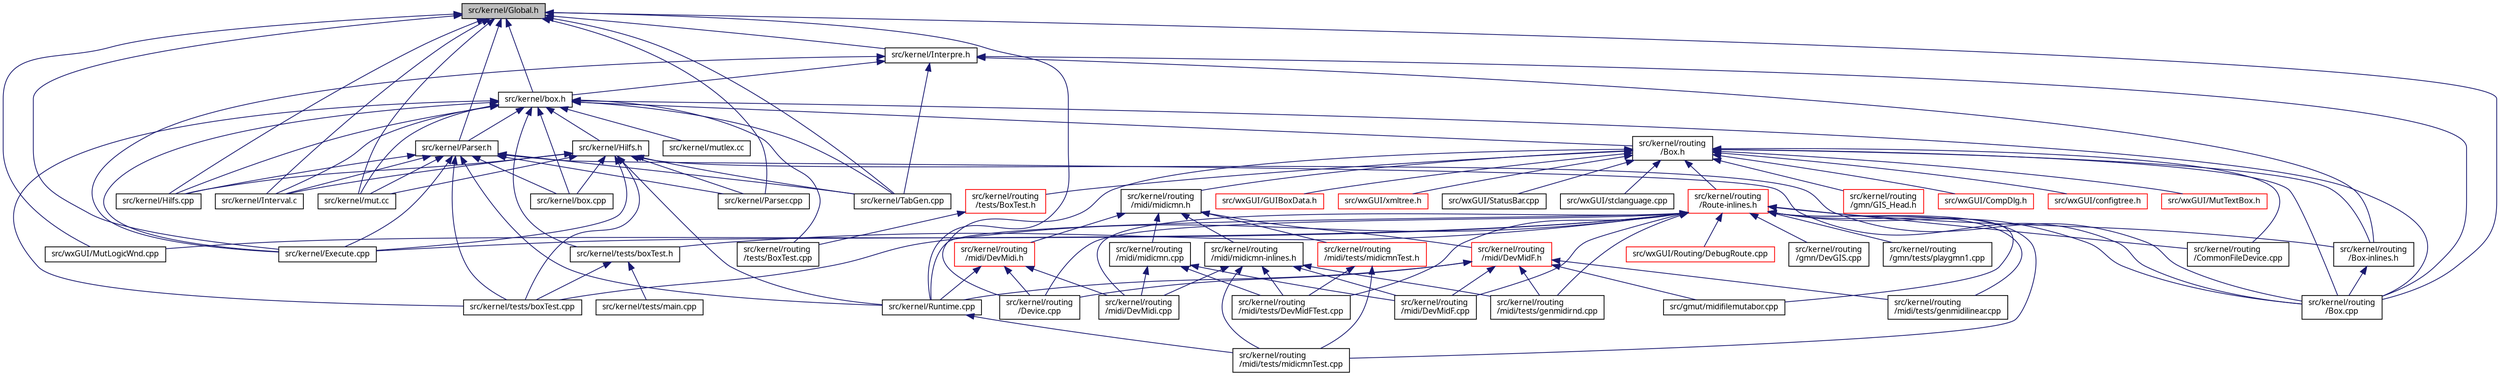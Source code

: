 digraph "src/kernel/Global.h"
{
  edge [fontname="Sans",fontsize="10",labelfontname="Sans",labelfontsize="10"];
  node [fontname="Sans",fontsize="10",shape=record];
  Node16 [label="src/kernel/Global.h",height=0.2,width=0.4,color="black", fillcolor="grey75", style="filled", fontcolor="black"];
  Node16 -> Node17 [dir="back",color="midnightblue",fontsize="10",style="solid",fontname="Sans"];
  Node17 [label="src/kernel/box.h",height=0.2,width=0.4,color="black", fillcolor="white", style="filled",URL="$dc/d19/box_8h.html",tooltip="Description: Collect all properties, which are used by boxes. "];
  Node17 -> Node18 [dir="back",color="midnightblue",fontsize="10",style="solid",fontname="Sans"];
  Node18 [label="src/kernel/routing\l/Box.h",height=0.2,width=0.4,color="black", fillcolor="white", style="filled",URL="$de/d0f/Box_8h.html",tooltip="Mutabor Box for C++. "];
  Node18 -> Node19 [dir="back",color="midnightblue",fontsize="10",style="solid",fontname="Sans"];
  Node19 [label="src/kernel/routing\l/midi/midicmn.h",height=0.2,width=0.4,color="black", fillcolor="white", style="filled",URL="$de/d21/midicmn_8h.html"];
  Node19 -> Node20 [dir="back",color="midnightblue",fontsize="10",style="solid",fontname="Sans"];
  Node20 [label="src/kernel/routing\l/midi/DevMidF.h",height=0.2,width=0.4,color="red", fillcolor="white", style="filled",URL="$da/d3c/DevMidF_8h.html"];
  Node20 -> Node21 [dir="back",color="midnightblue",fontsize="10",style="solid",fontname="Sans"];
  Node21 [label="src/gmut/midifilemutabor.cpp",height=0.2,width=0.4,color="black", fillcolor="white", style="filled",URL="$d1/d0d/midifilemutabor_8cpp.html"];
  Node20 -> Node22 [dir="back",color="midnightblue",fontsize="10",style="solid",fontname="Sans"];
  Node22 [label="src/kernel/routing\l/Device.cpp",height=0.2,width=0.4,color="black", fillcolor="white", style="filled",URL="$d2/dc0/Device_8cpp.html",tooltip="Devices for routing. "];
  Node20 -> Node23 [dir="back",color="midnightblue",fontsize="10",style="solid",fontname="Sans"];
  Node23 [label="src/kernel/routing\l/midi/DevMidF.cpp",height=0.2,width=0.4,color="black", fillcolor="white", style="filled",URL="$d0/d6b/DevMidF_8cpp.html",tooltip="MIDI-File as device. "];
  Node20 -> Node27 [dir="back",color="midnightblue",fontsize="10",style="solid",fontname="Sans"];
  Node27 [label="src/kernel/routing\l/midi/tests/genmidilinear.cpp",height=0.2,width=0.4,color="black", fillcolor="white", style="filled",URL="$db/dd6/genmidilinear_8cpp.html"];
  Node20 -> Node28 [dir="back",color="midnightblue",fontsize="10",style="solid",fontname="Sans"];
  Node28 [label="src/kernel/routing\l/midi/tests/genmidirnd.cpp",height=0.2,width=0.4,color="black", fillcolor="white", style="filled",URL="$dd/d2d/genmidirnd_8cpp.html"];
  Node20 -> Node29 [dir="back",color="midnightblue",fontsize="10",style="solid",fontname="Sans"];
  Node29 [label="src/kernel/Runtime.cpp",height=0.2,width=0.4,color="black", fillcolor="white", style="filled",URL="$db/d80/Runtime_8cpp.html"];
  Node29 -> Node30 [dir="back",color="midnightblue",fontsize="10",style="solid",fontname="Sans"];
  Node30 [label="src/kernel/routing\l/midi/tests/midicmnTest.cpp",height=0.2,width=0.4,color="black", fillcolor="white", style="filled",URL="$d8/d59/midicmnTest_8cpp.html"];
  Node19 -> Node92 [dir="back",color="midnightblue",fontsize="10",style="solid",fontname="Sans"];
  Node92 [label="src/kernel/routing\l/midi/DevMidi.h",height=0.2,width=0.4,color="red", fillcolor="white", style="filled",URL="$d4/da2/DevMidi_8h.html",tooltip="Classes for midi port. "];
  Node92 -> Node22 [dir="back",color="midnightblue",fontsize="10",style="solid",fontname="Sans"];
  Node92 -> Node93 [dir="back",color="midnightblue",fontsize="10",style="solid",fontname="Sans"];
  Node93 [label="src/kernel/routing\l/midi/DevMidi.cpp",height=0.2,width=0.4,color="black", fillcolor="white", style="filled",URL="$df/d8f/DevMidi_8cpp.html",tooltip="Midi Port IO (Mutabor layer) "];
  Node92 -> Node29 [dir="back",color="midnightblue",fontsize="10",style="solid",fontname="Sans"];
  Node19 -> Node96 [dir="back",color="midnightblue",fontsize="10",style="solid",fontname="Sans"];
  Node96 [label="src/kernel/routing\l/midi/midicmn-inlines.h",height=0.2,width=0.4,color="black", fillcolor="white", style="filled",URL="$d9/d34/midicmn-inlines_8h.html"];
  Node96 -> Node23 [dir="back",color="midnightblue",fontsize="10",style="solid",fontname="Sans"];
  Node96 -> Node93 [dir="back",color="midnightblue",fontsize="10",style="solid",fontname="Sans"];
  Node96 -> Node25 [dir="back",color="midnightblue",fontsize="10",style="solid",fontname="Sans"];
  Node25 [label="src/kernel/routing\l/midi/tests/DevMidFTest.cpp",height=0.2,width=0.4,color="black", fillcolor="white", style="filled",URL="$d9/d99/DevMidFTest_8cpp.html"];
  Node96 -> Node28 [dir="back",color="midnightblue",fontsize="10",style="solid",fontname="Sans"];
  Node96 -> Node30 [dir="back",color="midnightblue",fontsize="10",style="solid",fontname="Sans"];
  Node19 -> Node97 [dir="back",color="midnightblue",fontsize="10",style="solid",fontname="Sans"];
  Node97 [label="src/kernel/routing\l/midi/midicmn.cpp",height=0.2,width=0.4,color="black", fillcolor="white", style="filled",URL="$d3/d0f/midicmn_8cpp.html"];
  Node97 -> Node23 [dir="back",color="midnightblue",fontsize="10",style="solid",fontname="Sans"];
  Node97 -> Node93 [dir="back",color="midnightblue",fontsize="10",style="solid",fontname="Sans"];
  Node97 -> Node25 [dir="back",color="midnightblue",fontsize="10",style="solid",fontname="Sans"];
  Node19 -> Node98 [dir="back",color="midnightblue",fontsize="10",style="solid",fontname="Sans"];
  Node98 [label="src/kernel/routing\l/midi/tests/midicmnTest.h",height=0.2,width=0.4,color="red", fillcolor="white", style="filled",URL="$dd/d56/midicmnTest_8h.html"];
  Node98 -> Node25 [dir="back",color="midnightblue",fontsize="10",style="solid",fontname="Sans"];
  Node98 -> Node30 [dir="back",color="midnightblue",fontsize="10",style="solid",fontname="Sans"];
  Node18 -> Node99 [dir="back",color="midnightblue",fontsize="10",style="solid",fontname="Sans"];
  Node99 [label="src/kernel/routing\l/Route-inlines.h",height=0.2,width=0.4,color="red", fillcolor="white", style="filled",URL="$d2/d2c/Route-inlines_8h.html"];
  Node99 -> Node21 [dir="back",color="midnightblue",fontsize="10",style="solid",fontname="Sans"];
  Node99 -> Node100 [dir="back",color="midnightblue",fontsize="10",style="solid",fontname="Sans"];
  Node100 [label="src/kernel/Execute.cpp",height=0.2,width=0.4,color="black", fillcolor="white", style="filled",URL="$df/d23/Execute_8cpp.html"];
  Node99 -> Node101 [dir="back",color="midnightblue",fontsize="10",style="solid",fontname="Sans"];
  Node101 [label="src/kernel/routing\l/Box-inlines.h",height=0.2,width=0.4,color="black", fillcolor="white", style="filled",URL="$d6/d9a/Box-inlines_8h.html"];
  Node101 -> Node102 [dir="back",color="midnightblue",fontsize="10",style="solid",fontname="Sans"];
  Node102 [label="src/kernel/routing\l/Box.cpp",height=0.2,width=0.4,color="black", fillcolor="white", style="filled",URL="$dd/dc6/Box_8cpp.html",tooltip="Devices for routing. "];
  Node99 -> Node102 [dir="back",color="midnightblue",fontsize="10",style="solid",fontname="Sans"];
  Node99 -> Node103 [dir="back",color="midnightblue",fontsize="10",style="solid",fontname="Sans"];
  Node103 [label="src/kernel/routing\l/CommonFileDevice.cpp",height=0.2,width=0.4,color="black", fillcolor="white", style="filled",URL="$dc/d72/CommonFileDevice_8cpp.html"];
  Node99 -> Node63 [dir="back",color="midnightblue",fontsize="10",style="solid",fontname="Sans"];
  Node63 [label="src/wxGUI/Routing/DebugRoute.cpp",height=0.2,width=0.4,color="red", fillcolor="white", style="filled",URL="$dc/de8/wxGUI_2Routing_2DebugRoute_8cpp.html",tooltip="Debug functions for routing system. "];
  Node99 -> Node22 [dir="back",color="midnightblue",fontsize="10",style="solid",fontname="Sans"];
  Node99 -> Node104 [dir="back",color="midnightblue",fontsize="10",style="solid",fontname="Sans"];
  Node104 [label="src/kernel/routing\l/gmn/DevGIS.cpp",height=0.2,width=0.4,color="black", fillcolor="white", style="filled",URL="$db/d78/DevGIS_8cpp.html",tooltip="GUIDO Music Notation file. "];
  Node99 -> Node105 [dir="back",color="midnightblue",fontsize="10",style="solid",fontname="Sans"];
  Node105 [label="src/kernel/routing\l/gmn/tests/playgmn1.cpp",height=0.2,width=0.4,color="black", fillcolor="white", style="filled",URL="$d3/d06/playgmn1_8cpp.html"];
  Node99 -> Node23 [dir="back",color="midnightblue",fontsize="10",style="solid",fontname="Sans"];
  Node99 -> Node93 [dir="back",color="midnightblue",fontsize="10",style="solid",fontname="Sans"];
  Node99 -> Node25 [dir="back",color="midnightblue",fontsize="10",style="solid",fontname="Sans"];
  Node99 -> Node27 [dir="back",color="midnightblue",fontsize="10",style="solid",fontname="Sans"];
  Node99 -> Node28 [dir="back",color="midnightblue",fontsize="10",style="solid",fontname="Sans"];
  Node99 -> Node30 [dir="back",color="midnightblue",fontsize="10",style="solid",fontname="Sans"];
  Node99 -> Node29 [dir="back",color="midnightblue",fontsize="10",style="solid",fontname="Sans"];
  Node99 -> Node110 [dir="back",color="midnightblue",fontsize="10",style="solid",fontname="Sans"];
  Node110 [label="src/kernel/tests/boxTest.h",height=0.2,width=0.4,color="black", fillcolor="white", style="filled",URL="$dc/d2f/boxTest_8h.html"];
  Node110 -> Node111 [dir="back",color="midnightblue",fontsize="10",style="solid",fontname="Sans"];
  Node111 [label="src/kernel/tests/boxTest.cpp",height=0.2,width=0.4,color="black", fillcolor="white", style="filled",URL="$d1/da7/boxTest_8cpp.html"];
  Node110 -> Node112 [dir="back",color="midnightblue",fontsize="10",style="solid",fontname="Sans"];
  Node112 [label="src/kernel/tests/main.cpp",height=0.2,width=0.4,color="black", fillcolor="white", style="filled",URL="$d5/dd0/kernel_2tests_2main_8cpp.html",tooltip="cppunit main program "];
  Node99 -> Node111 [dir="back",color="midnightblue",fontsize="10",style="solid",fontname="Sans"];
  Node99 -> Node56 [dir="back",color="midnightblue",fontsize="10",style="solid",fontname="Sans"];
  Node56 [label="src/wxGUI/MutLogicWnd.cpp",height=0.2,width=0.4,color="black", fillcolor="white", style="filled",URL="$df/d11/MutLogicWnd_8cpp.html",tooltip="Logic window. "];
  Node18 -> Node101 [dir="back",color="midnightblue",fontsize="10",style="solid",fontname="Sans"];
  Node18 -> Node102 [dir="back",color="midnightblue",fontsize="10",style="solid",fontname="Sans"];
  Node18 -> Node103 [dir="back",color="midnightblue",fontsize="10",style="solid",fontname="Sans"];
  Node18 -> Node114 [dir="back",color="midnightblue",fontsize="10",style="solid",fontname="Sans"];
  Node114 [label="src/kernel/routing\l/gmn/GIS_Head.h",height=0.2,width=0.4,color="red", fillcolor="white", style="filled",URL="$d1/db5/GIS__Head_8h.html",tooltip="Description. "];
  Node18 -> Node22 [dir="back",color="midnightblue",fontsize="10",style="solid",fontname="Sans"];
  Node18 -> Node118 [dir="back",color="midnightblue",fontsize="10",style="solid",fontname="Sans"];
  Node118 [label="src/kernel/routing\l/tests/BoxTest.h",height=0.2,width=0.4,color="red", fillcolor="white", style="filled",URL="$df/d01/BoxTest_8h.html"];
  Node118 -> Node119 [dir="back",color="midnightblue",fontsize="10",style="solid",fontname="Sans"];
  Node119 [label="src/kernel/routing\l/tests/BoxTest.cpp",height=0.2,width=0.4,color="black", fillcolor="white", style="filled",URL="$db/d0a/BoxTest_8cpp.html"];
  Node18 -> Node120 [dir="back",color="midnightblue",fontsize="10",style="solid",fontname="Sans"];
  Node120 [label="src/wxGUI/CompDlg.h",height=0.2,width=0.4,color="red", fillcolor="white", style="filled",URL="$d4/d7c/CompDlg_8h.html",tooltip="Compilation dialog box. "];
  Node18 -> Node122 [dir="back",color="midnightblue",fontsize="10",style="solid",fontname="Sans"];
  Node122 [label="src/wxGUI/configtree.h",height=0.2,width=0.4,color="red", fillcolor="white", style="filled",URL="$d5/d6b/configtree_8h.html"];
  Node18 -> Node124 [dir="back",color="midnightblue",fontsize="10",style="solid",fontname="Sans"];
  Node124 [label="src/wxGUI/MutTextBox.h",height=0.2,width=0.4,color="red", fillcolor="white", style="filled",URL="$de/d3b/MutTextBox_8h.html",tooltip="Textbox for Lists. "];
  Node18 -> Node127 [dir="back",color="midnightblue",fontsize="10",style="solid",fontname="Sans"];
  Node127 [label="src/wxGUI/GUIBoxData.h",height=0.2,width=0.4,color="red", fillcolor="white", style="filled",URL="$d5/df7/GUIBoxData_8h.html"];
  Node18 -> Node128 [dir="back",color="midnightblue",fontsize="10",style="solid",fontname="Sans"];
  Node128 [label="src/wxGUI/xmltree.h",height=0.2,width=0.4,color="red", fillcolor="white", style="filled",URL="$d8/d53/xmltree_8h.html"];
  Node18 -> Node130 [dir="back",color="midnightblue",fontsize="10",style="solid",fontname="Sans"];
  Node130 [label="src/wxGUI/StatusBar.cpp",height=0.2,width=0.4,color="black", fillcolor="white", style="filled",URL="$d5/de4/StatusBar_8cpp.html"];
  Node18 -> Node131 [dir="back",color="midnightblue",fontsize="10",style="solid",fontname="Sans"];
  Node131 [label="src/wxGUI/stclanguage.cpp",height=0.2,width=0.4,color="black", fillcolor="white", style="filled",URL="$dc/d0c/stclanguage_8cpp.html"];
  Node17 -> Node132 [dir="back",color="midnightblue",fontsize="10",style="solid",fontname="Sans"];
  Node132 [label="src/kernel/box.cpp",height=0.2,width=0.4,color="black", fillcolor="white", style="filled",URL="$d1/dce/box_8cpp.html",tooltip="Box data structures and management functions. "];
  Node17 -> Node133 [dir="back",color="midnightblue",fontsize="10",style="solid",fontname="Sans"];
  Node133 [label="src/kernel/Parser.h",height=0.2,width=0.4,color="black", fillcolor="white", style="filled",URL="$d6/d0c/Parser_8h.html"];
  Node133 -> Node132 [dir="back",color="midnightblue",fontsize="10",style="solid",fontname="Sans"];
  Node133 -> Node100 [dir="back",color="midnightblue",fontsize="10",style="solid",fontname="Sans"];
  Node133 -> Node134 [dir="back",color="midnightblue",fontsize="10",style="solid",fontname="Sans"];
  Node134 [label="src/kernel/Hilfs.cpp",height=0.2,width=0.4,color="black", fillcolor="white", style="filled",URL="$da/d02/Hilfs_8cpp.html",tooltip="Heap management. "];
  Node133 -> Node135 [dir="back",color="midnightblue",fontsize="10",style="solid",fontname="Sans"];
  Node135 [label="src/kernel/Interval.c",height=0.2,width=0.4,color="black", fillcolor="white", style="filled",URL="$d2/de4/Interval_8c.html",tooltip="Interval calculations. "];
  Node133 -> Node136 [dir="back",color="midnightblue",fontsize="10",style="solid",fontname="Sans"];
  Node136 [label="src/kernel/mut.cc",height=0.2,width=0.4,color="black", fillcolor="white", style="filled",URL="$df/d33/mut_8cc.html"];
  Node133 -> Node137 [dir="back",color="midnightblue",fontsize="10",style="solid",fontname="Sans"];
  Node137 [label="src/kernel/Parser.cpp",height=0.2,width=0.4,color="black", fillcolor="white", style="filled",URL="$dc/df5/Parser_8cpp.html",tooltip="Some additional data for the parser. "];
  Node133 -> Node102 [dir="back",color="midnightblue",fontsize="10",style="solid",fontname="Sans"];
  Node133 -> Node29 [dir="back",color="midnightblue",fontsize="10",style="solid",fontname="Sans"];
  Node133 -> Node138 [dir="back",color="midnightblue",fontsize="10",style="solid",fontname="Sans"];
  Node138 [label="src/kernel/TabGen.cpp",height=0.2,width=0.4,color="black", fillcolor="white", style="filled",URL="$d3/da0/TabGen_8cpp.html",tooltip="Table generator. "];
  Node133 -> Node111 [dir="back",color="midnightblue",fontsize="10",style="solid",fontname="Sans"];
  Node17 -> Node139 [dir="back",color="midnightblue",fontsize="10",style="solid",fontname="Sans"];
  Node139 [label="src/kernel/Hilfs.h",height=0.2,width=0.4,color="black", fillcolor="white", style="filled",URL="$d2/d32/Hilfs_8h.html",tooltip="Description. "];
  Node139 -> Node132 [dir="back",color="midnightblue",fontsize="10",style="solid",fontname="Sans"];
  Node139 -> Node100 [dir="back",color="midnightblue",fontsize="10",style="solid",fontname="Sans"];
  Node139 -> Node134 [dir="back",color="midnightblue",fontsize="10",style="solid",fontname="Sans"];
  Node139 -> Node135 [dir="back",color="midnightblue",fontsize="10",style="solid",fontname="Sans"];
  Node139 -> Node136 [dir="back",color="midnightblue",fontsize="10",style="solid",fontname="Sans"];
  Node139 -> Node137 [dir="back",color="midnightblue",fontsize="10",style="solid",fontname="Sans"];
  Node139 -> Node102 [dir="back",color="midnightblue",fontsize="10",style="solid",fontname="Sans"];
  Node139 -> Node29 [dir="back",color="midnightblue",fontsize="10",style="solid",fontname="Sans"];
  Node139 -> Node138 [dir="back",color="midnightblue",fontsize="10",style="solid",fontname="Sans"];
  Node139 -> Node111 [dir="back",color="midnightblue",fontsize="10",style="solid",fontname="Sans"];
  Node17 -> Node100 [dir="back",color="midnightblue",fontsize="10",style="solid",fontname="Sans"];
  Node17 -> Node134 [dir="back",color="midnightblue",fontsize="10",style="solid",fontname="Sans"];
  Node17 -> Node135 [dir="back",color="midnightblue",fontsize="10",style="solid",fontname="Sans"];
  Node17 -> Node136 [dir="back",color="midnightblue",fontsize="10",style="solid",fontname="Sans"];
  Node17 -> Node140 [dir="back",color="midnightblue",fontsize="10",style="solid",fontname="Sans"];
  Node140 [label="src/kernel/mutlex.cc",height=0.2,width=0.4,color="black", fillcolor="white", style="filled",URL="$d0/dc8/mutlex_8cc.html"];
  Node17 -> Node102 [dir="back",color="midnightblue",fontsize="10",style="solid",fontname="Sans"];
  Node17 -> Node119 [dir="back",color="midnightblue",fontsize="10",style="solid",fontname="Sans"];
  Node17 -> Node138 [dir="back",color="midnightblue",fontsize="10",style="solid",fontname="Sans"];
  Node17 -> Node111 [dir="back",color="midnightblue",fontsize="10",style="solid",fontname="Sans"];
  Node17 -> Node110 [dir="back",color="midnightblue",fontsize="10",style="solid",fontname="Sans"];
  Node16 -> Node141 [dir="back",color="midnightblue",fontsize="10",style="solid",fontname="Sans"];
  Node141 [label="src/kernel/Interpre.h",height=0.2,width=0.4,color="black", fillcolor="white", style="filled",URL="$d2/dd8/Interpre_8h.html",tooltip="Interpreter for the logic at runtime. "];
  Node141 -> Node17 [dir="back",color="midnightblue",fontsize="10",style="solid",fontname="Sans"];
  Node141 -> Node100 [dir="back",color="midnightblue",fontsize="10",style="solid",fontname="Sans"];
  Node141 -> Node101 [dir="back",color="midnightblue",fontsize="10",style="solid",fontname="Sans"];
  Node141 -> Node102 [dir="back",color="midnightblue",fontsize="10",style="solid",fontname="Sans"];
  Node141 -> Node138 [dir="back",color="midnightblue",fontsize="10",style="solid",fontname="Sans"];
  Node16 -> Node133 [dir="back",color="midnightblue",fontsize="10",style="solid",fontname="Sans"];
  Node16 -> Node100 [dir="back",color="midnightblue",fontsize="10",style="solid",fontname="Sans"];
  Node16 -> Node134 [dir="back",color="midnightblue",fontsize="10",style="solid",fontname="Sans"];
  Node16 -> Node135 [dir="back",color="midnightblue",fontsize="10",style="solid",fontname="Sans"];
  Node16 -> Node136 [dir="back",color="midnightblue",fontsize="10",style="solid",fontname="Sans"];
  Node16 -> Node137 [dir="back",color="midnightblue",fontsize="10",style="solid",fontname="Sans"];
  Node16 -> Node102 [dir="back",color="midnightblue",fontsize="10",style="solid",fontname="Sans"];
  Node16 -> Node29 [dir="back",color="midnightblue",fontsize="10",style="solid",fontname="Sans"];
  Node16 -> Node138 [dir="back",color="midnightblue",fontsize="10",style="solid",fontname="Sans"];
  Node16 -> Node56 [dir="back",color="midnightblue",fontsize="10",style="solid",fontname="Sans"];
}
